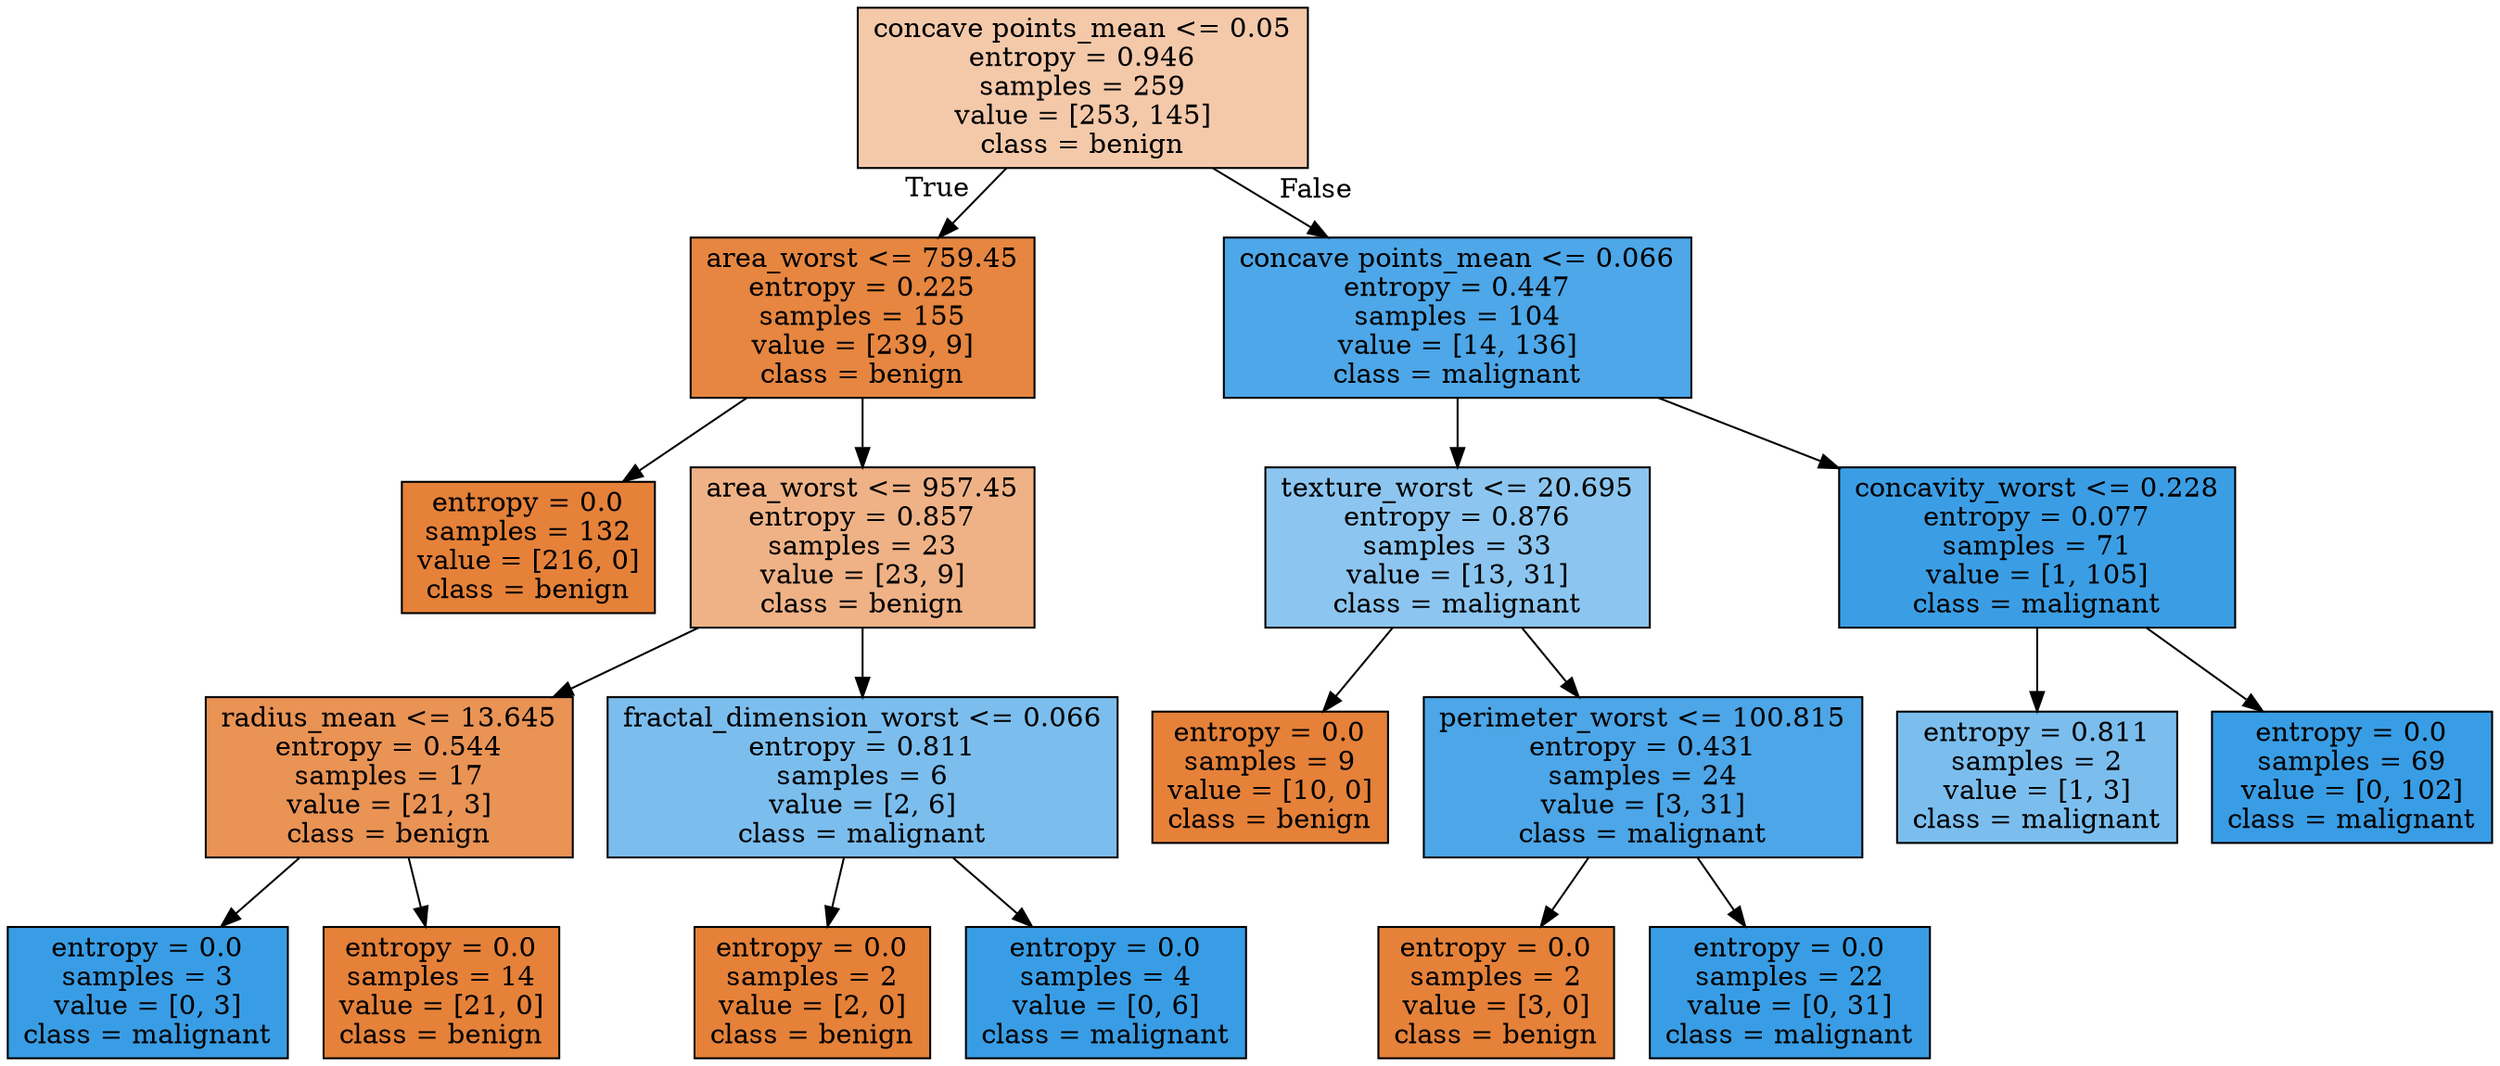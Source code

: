 digraph Tree {
node [shape=box, style="filled", color="black"] ;
0 [label="concave points_mean <= 0.05\nentropy = 0.946\nsamples = 259\nvalue = [253, 145]\nclass = benign", fillcolor="#f4c9aa"] ;
1 [label="area_worst <= 759.45\nentropy = 0.225\nsamples = 155\nvalue = [239, 9]\nclass = benign", fillcolor="#e68640"] ;
0 -> 1 [labeldistance=2.5, labelangle=45, headlabel="True"] ;
2 [label="entropy = 0.0\nsamples = 132\nvalue = [216, 0]\nclass = benign", fillcolor="#e58139"] ;
1 -> 2 ;
3 [label="area_worst <= 957.45\nentropy = 0.857\nsamples = 23\nvalue = [23, 9]\nclass = benign", fillcolor="#efb286"] ;
1 -> 3 ;
4 [label="radius_mean <= 13.645\nentropy = 0.544\nsamples = 17\nvalue = [21, 3]\nclass = benign", fillcolor="#e99355"] ;
3 -> 4 ;
5 [label="entropy = 0.0\nsamples = 3\nvalue = [0, 3]\nclass = malignant", fillcolor="#399de5"] ;
4 -> 5 ;
6 [label="entropy = 0.0\nsamples = 14\nvalue = [21, 0]\nclass = benign", fillcolor="#e58139"] ;
4 -> 6 ;
7 [label="fractal_dimension_worst <= 0.066\nentropy = 0.811\nsamples = 6\nvalue = [2, 6]\nclass = malignant", fillcolor="#7bbeee"] ;
3 -> 7 ;
8 [label="entropy = 0.0\nsamples = 2\nvalue = [2, 0]\nclass = benign", fillcolor="#e58139"] ;
7 -> 8 ;
9 [label="entropy = 0.0\nsamples = 4\nvalue = [0, 6]\nclass = malignant", fillcolor="#399de5"] ;
7 -> 9 ;
10 [label="concave points_mean <= 0.066\nentropy = 0.447\nsamples = 104\nvalue = [14, 136]\nclass = malignant", fillcolor="#4da7e8"] ;
0 -> 10 [labeldistance=2.5, labelangle=-45, headlabel="False"] ;
11 [label="texture_worst <= 20.695\nentropy = 0.876\nsamples = 33\nvalue = [13, 31]\nclass = malignant", fillcolor="#8cc6f0"] ;
10 -> 11 ;
12 [label="entropy = 0.0\nsamples = 9\nvalue = [10, 0]\nclass = benign", fillcolor="#e58139"] ;
11 -> 12 ;
13 [label="perimeter_worst <= 100.815\nentropy = 0.431\nsamples = 24\nvalue = [3, 31]\nclass = malignant", fillcolor="#4ca6e8"] ;
11 -> 13 ;
14 [label="entropy = 0.0\nsamples = 2\nvalue = [3, 0]\nclass = benign", fillcolor="#e58139"] ;
13 -> 14 ;
15 [label="entropy = 0.0\nsamples = 22\nvalue = [0, 31]\nclass = malignant", fillcolor="#399de5"] ;
13 -> 15 ;
16 [label="concavity_worst <= 0.228\nentropy = 0.077\nsamples = 71\nvalue = [1, 105]\nclass = malignant", fillcolor="#3b9ee5"] ;
10 -> 16 ;
17 [label="entropy = 0.811\nsamples = 2\nvalue = [1, 3]\nclass = malignant", fillcolor="#7bbeee"] ;
16 -> 17 ;
18 [label="entropy = 0.0\nsamples = 69\nvalue = [0, 102]\nclass = malignant", fillcolor="#399de5"] ;
16 -> 18 ;
}